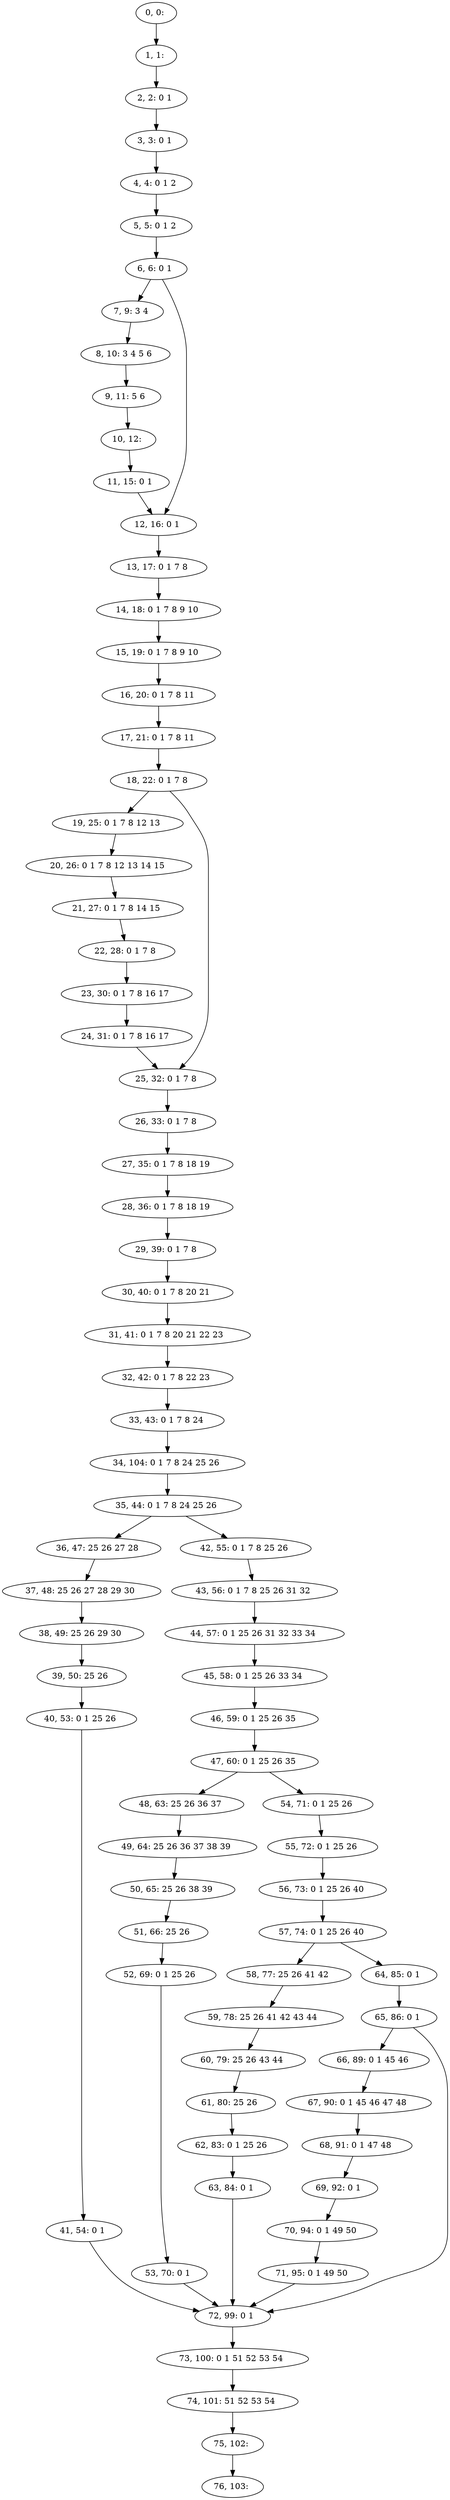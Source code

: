 digraph G {
0[label="0, 0: "];
1[label="1, 1: "];
2[label="2, 2: 0 1 "];
3[label="3, 3: 0 1 "];
4[label="4, 4: 0 1 2 "];
5[label="5, 5: 0 1 2 "];
6[label="6, 6: 0 1 "];
7[label="7, 9: 3 4 "];
8[label="8, 10: 3 4 5 6 "];
9[label="9, 11: 5 6 "];
10[label="10, 12: "];
11[label="11, 15: 0 1 "];
12[label="12, 16: 0 1 "];
13[label="13, 17: 0 1 7 8 "];
14[label="14, 18: 0 1 7 8 9 10 "];
15[label="15, 19: 0 1 7 8 9 10 "];
16[label="16, 20: 0 1 7 8 11 "];
17[label="17, 21: 0 1 7 8 11 "];
18[label="18, 22: 0 1 7 8 "];
19[label="19, 25: 0 1 7 8 12 13 "];
20[label="20, 26: 0 1 7 8 12 13 14 15 "];
21[label="21, 27: 0 1 7 8 14 15 "];
22[label="22, 28: 0 1 7 8 "];
23[label="23, 30: 0 1 7 8 16 17 "];
24[label="24, 31: 0 1 7 8 16 17 "];
25[label="25, 32: 0 1 7 8 "];
26[label="26, 33: 0 1 7 8 "];
27[label="27, 35: 0 1 7 8 18 19 "];
28[label="28, 36: 0 1 7 8 18 19 "];
29[label="29, 39: 0 1 7 8 "];
30[label="30, 40: 0 1 7 8 20 21 "];
31[label="31, 41: 0 1 7 8 20 21 22 23 "];
32[label="32, 42: 0 1 7 8 22 23 "];
33[label="33, 43: 0 1 7 8 24 "];
34[label="34, 104: 0 1 7 8 24 25 26 "];
35[label="35, 44: 0 1 7 8 24 25 26 "];
36[label="36, 47: 25 26 27 28 "];
37[label="37, 48: 25 26 27 28 29 30 "];
38[label="38, 49: 25 26 29 30 "];
39[label="39, 50: 25 26 "];
40[label="40, 53: 0 1 25 26 "];
41[label="41, 54: 0 1 "];
42[label="42, 55: 0 1 7 8 25 26 "];
43[label="43, 56: 0 1 7 8 25 26 31 32 "];
44[label="44, 57: 0 1 25 26 31 32 33 34 "];
45[label="45, 58: 0 1 25 26 33 34 "];
46[label="46, 59: 0 1 25 26 35 "];
47[label="47, 60: 0 1 25 26 35 "];
48[label="48, 63: 25 26 36 37 "];
49[label="49, 64: 25 26 36 37 38 39 "];
50[label="50, 65: 25 26 38 39 "];
51[label="51, 66: 25 26 "];
52[label="52, 69: 0 1 25 26 "];
53[label="53, 70: 0 1 "];
54[label="54, 71: 0 1 25 26 "];
55[label="55, 72: 0 1 25 26 "];
56[label="56, 73: 0 1 25 26 40 "];
57[label="57, 74: 0 1 25 26 40 "];
58[label="58, 77: 25 26 41 42 "];
59[label="59, 78: 25 26 41 42 43 44 "];
60[label="60, 79: 25 26 43 44 "];
61[label="61, 80: 25 26 "];
62[label="62, 83: 0 1 25 26 "];
63[label="63, 84: 0 1 "];
64[label="64, 85: 0 1 "];
65[label="65, 86: 0 1 "];
66[label="66, 89: 0 1 45 46 "];
67[label="67, 90: 0 1 45 46 47 48 "];
68[label="68, 91: 0 1 47 48 "];
69[label="69, 92: 0 1 "];
70[label="70, 94: 0 1 49 50 "];
71[label="71, 95: 0 1 49 50 "];
72[label="72, 99: 0 1 "];
73[label="73, 100: 0 1 51 52 53 54 "];
74[label="74, 101: 51 52 53 54 "];
75[label="75, 102: "];
76[label="76, 103: "];
0->1 ;
1->2 ;
2->3 ;
3->4 ;
4->5 ;
5->6 ;
6->7 ;
6->12 ;
7->8 ;
8->9 ;
9->10 ;
10->11 ;
11->12 ;
12->13 ;
13->14 ;
14->15 ;
15->16 ;
16->17 ;
17->18 ;
18->19 ;
18->25 ;
19->20 ;
20->21 ;
21->22 ;
22->23 ;
23->24 ;
24->25 ;
25->26 ;
26->27 ;
27->28 ;
28->29 ;
29->30 ;
30->31 ;
31->32 ;
32->33 ;
33->34 ;
34->35 ;
35->36 ;
35->42 ;
36->37 ;
37->38 ;
38->39 ;
39->40 ;
40->41 ;
41->72 ;
42->43 ;
43->44 ;
44->45 ;
45->46 ;
46->47 ;
47->48 ;
47->54 ;
48->49 ;
49->50 ;
50->51 ;
51->52 ;
52->53 ;
53->72 ;
54->55 ;
55->56 ;
56->57 ;
57->58 ;
57->64 ;
58->59 ;
59->60 ;
60->61 ;
61->62 ;
62->63 ;
63->72 ;
64->65 ;
65->66 ;
65->72 ;
66->67 ;
67->68 ;
68->69 ;
69->70 ;
70->71 ;
71->72 ;
72->73 ;
73->74 ;
74->75 ;
75->76 ;
}
